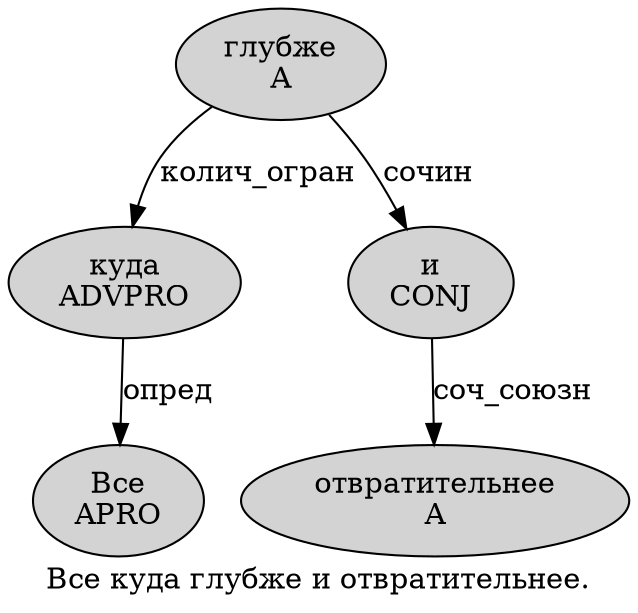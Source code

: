 digraph SENTENCE_1740 {
	graph [label="Все куда глубже и отвратительнее."]
	node [style=filled]
		0 [label="Все
APRO" color="" fillcolor=lightgray penwidth=1 shape=ellipse]
		1 [label="куда
ADVPRO" color="" fillcolor=lightgray penwidth=1 shape=ellipse]
		2 [label="глубже
A" color="" fillcolor=lightgray penwidth=1 shape=ellipse]
		3 [label="и
CONJ" color="" fillcolor=lightgray penwidth=1 shape=ellipse]
		4 [label="отвратительнее
A" color="" fillcolor=lightgray penwidth=1 shape=ellipse]
			2 -> 1 [label="колич_огран"]
			2 -> 3 [label="сочин"]
			3 -> 4 [label="соч_союзн"]
			1 -> 0 [label="опред"]
}